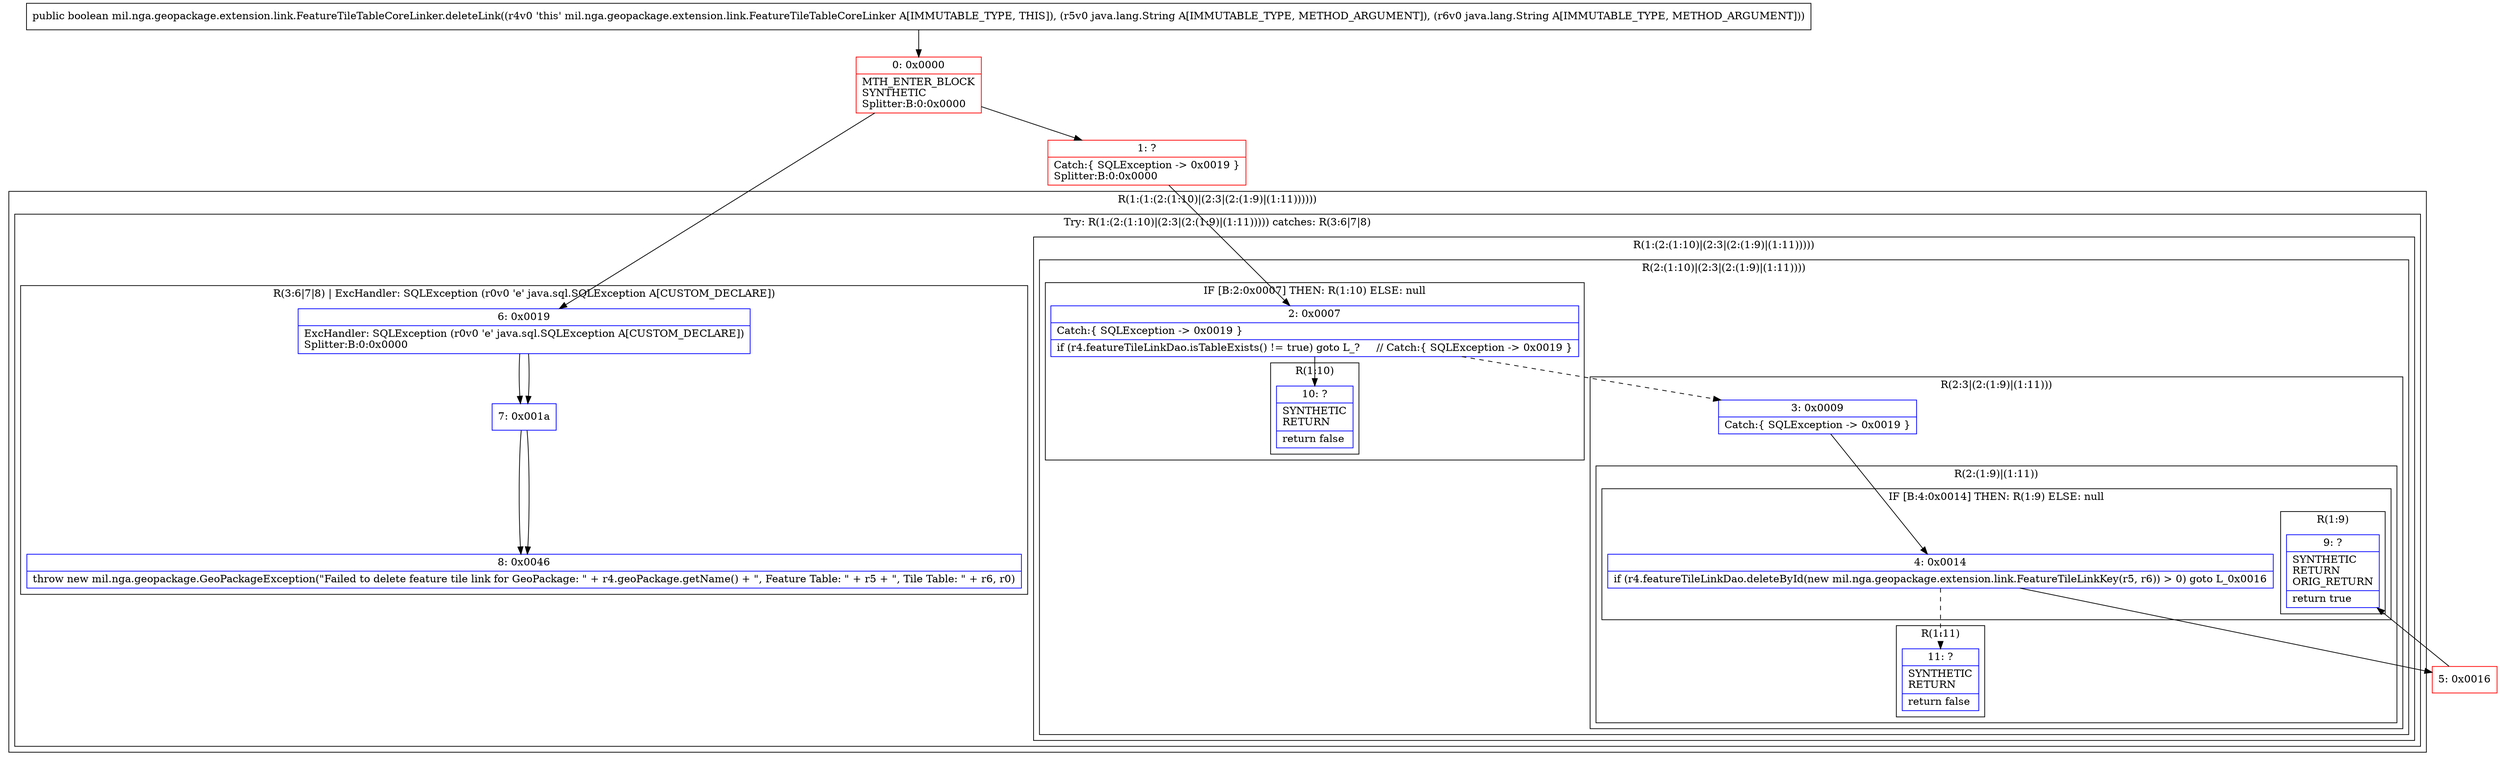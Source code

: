 digraph "CFG formil.nga.geopackage.extension.link.FeatureTileTableCoreLinker.deleteLink(Ljava\/lang\/String;Ljava\/lang\/String;)Z" {
subgraph cluster_Region_1139031165 {
label = "R(1:(1:(2:(1:10)|(2:3|(2:(1:9)|(1:11))))))";
node [shape=record,color=blue];
subgraph cluster_TryCatchRegion_2088427422 {
label = "Try: R(1:(2:(1:10)|(2:3|(2:(1:9)|(1:11))))) catches: R(3:6|7|8)";
node [shape=record,color=blue];
subgraph cluster_Region_181729320 {
label = "R(1:(2:(1:10)|(2:3|(2:(1:9)|(1:11)))))";
node [shape=record,color=blue];
subgraph cluster_Region_1067553182 {
label = "R(2:(1:10)|(2:3|(2:(1:9)|(1:11))))";
node [shape=record,color=blue];
subgraph cluster_IfRegion_1564759491 {
label = "IF [B:2:0x0007] THEN: R(1:10) ELSE: null";
node [shape=record,color=blue];
Node_2 [shape=record,label="{2\:\ 0x0007|Catch:\{ SQLException \-\> 0x0019 \}\l|if (r4.featureTileLinkDao.isTableExists() != true) goto L_?     \/\/ Catch:\{ SQLException \-\> 0x0019 \}\l}"];
subgraph cluster_Region_2011756506 {
label = "R(1:10)";
node [shape=record,color=blue];
Node_10 [shape=record,label="{10\:\ ?|SYNTHETIC\lRETURN\l|return false\l}"];
}
}
subgraph cluster_Region_1523602615 {
label = "R(2:3|(2:(1:9)|(1:11)))";
node [shape=record,color=blue];
Node_3 [shape=record,label="{3\:\ 0x0009|Catch:\{ SQLException \-\> 0x0019 \}\l}"];
subgraph cluster_Region_1766724370 {
label = "R(2:(1:9)|(1:11))";
node [shape=record,color=blue];
subgraph cluster_IfRegion_383494581 {
label = "IF [B:4:0x0014] THEN: R(1:9) ELSE: null";
node [shape=record,color=blue];
Node_4 [shape=record,label="{4\:\ 0x0014|if (r4.featureTileLinkDao.deleteById(new mil.nga.geopackage.extension.link.FeatureTileLinkKey(r5, r6)) \> 0) goto L_0x0016\l}"];
subgraph cluster_Region_649972371 {
label = "R(1:9)";
node [shape=record,color=blue];
Node_9 [shape=record,label="{9\:\ ?|SYNTHETIC\lRETURN\lORIG_RETURN\l|return true\l}"];
}
}
subgraph cluster_Region_2114995999 {
label = "R(1:11)";
node [shape=record,color=blue];
Node_11 [shape=record,label="{11\:\ ?|SYNTHETIC\lRETURN\l|return false\l}"];
}
}
}
}
}
subgraph cluster_Region_1734286668 {
label = "R(3:6|7|8) | ExcHandler: SQLException (r0v0 'e' java.sql.SQLException A[CUSTOM_DECLARE])\l";
node [shape=record,color=blue];
Node_6 [shape=record,label="{6\:\ 0x0019|ExcHandler: SQLException (r0v0 'e' java.sql.SQLException A[CUSTOM_DECLARE])\lSplitter:B:0:0x0000\l}"];
Node_7 [shape=record,label="{7\:\ 0x001a}"];
Node_8 [shape=record,label="{8\:\ 0x0046|throw new mil.nga.geopackage.GeoPackageException(\"Failed to delete feature tile link for GeoPackage: \" + r4.geoPackage.getName() + \", Feature Table: \" + r5 + \", Tile Table: \" + r6, r0)\l}"];
}
}
}
subgraph cluster_Region_1734286668 {
label = "R(3:6|7|8) | ExcHandler: SQLException (r0v0 'e' java.sql.SQLException A[CUSTOM_DECLARE])\l";
node [shape=record,color=blue];
Node_6 [shape=record,label="{6\:\ 0x0019|ExcHandler: SQLException (r0v0 'e' java.sql.SQLException A[CUSTOM_DECLARE])\lSplitter:B:0:0x0000\l}"];
Node_7 [shape=record,label="{7\:\ 0x001a}"];
Node_8 [shape=record,label="{8\:\ 0x0046|throw new mil.nga.geopackage.GeoPackageException(\"Failed to delete feature tile link for GeoPackage: \" + r4.geoPackage.getName() + \", Feature Table: \" + r5 + \", Tile Table: \" + r6, r0)\l}"];
}
Node_0 [shape=record,color=red,label="{0\:\ 0x0000|MTH_ENTER_BLOCK\lSYNTHETIC\lSplitter:B:0:0x0000\l}"];
Node_1 [shape=record,color=red,label="{1\:\ ?|Catch:\{ SQLException \-\> 0x0019 \}\lSplitter:B:0:0x0000\l}"];
Node_5 [shape=record,color=red,label="{5\:\ 0x0016}"];
MethodNode[shape=record,label="{public boolean mil.nga.geopackage.extension.link.FeatureTileTableCoreLinker.deleteLink((r4v0 'this' mil.nga.geopackage.extension.link.FeatureTileTableCoreLinker A[IMMUTABLE_TYPE, THIS]), (r5v0 java.lang.String A[IMMUTABLE_TYPE, METHOD_ARGUMENT]), (r6v0 java.lang.String A[IMMUTABLE_TYPE, METHOD_ARGUMENT])) }"];
MethodNode -> Node_0;
Node_2 -> Node_3[style=dashed];
Node_2 -> Node_10;
Node_3 -> Node_4;
Node_4 -> Node_5;
Node_4 -> Node_11[style=dashed];
Node_6 -> Node_7;
Node_7 -> Node_8;
Node_6 -> Node_7;
Node_7 -> Node_8;
Node_0 -> Node_1;
Node_0 -> Node_6;
Node_1 -> Node_2;
Node_5 -> Node_9;
}

